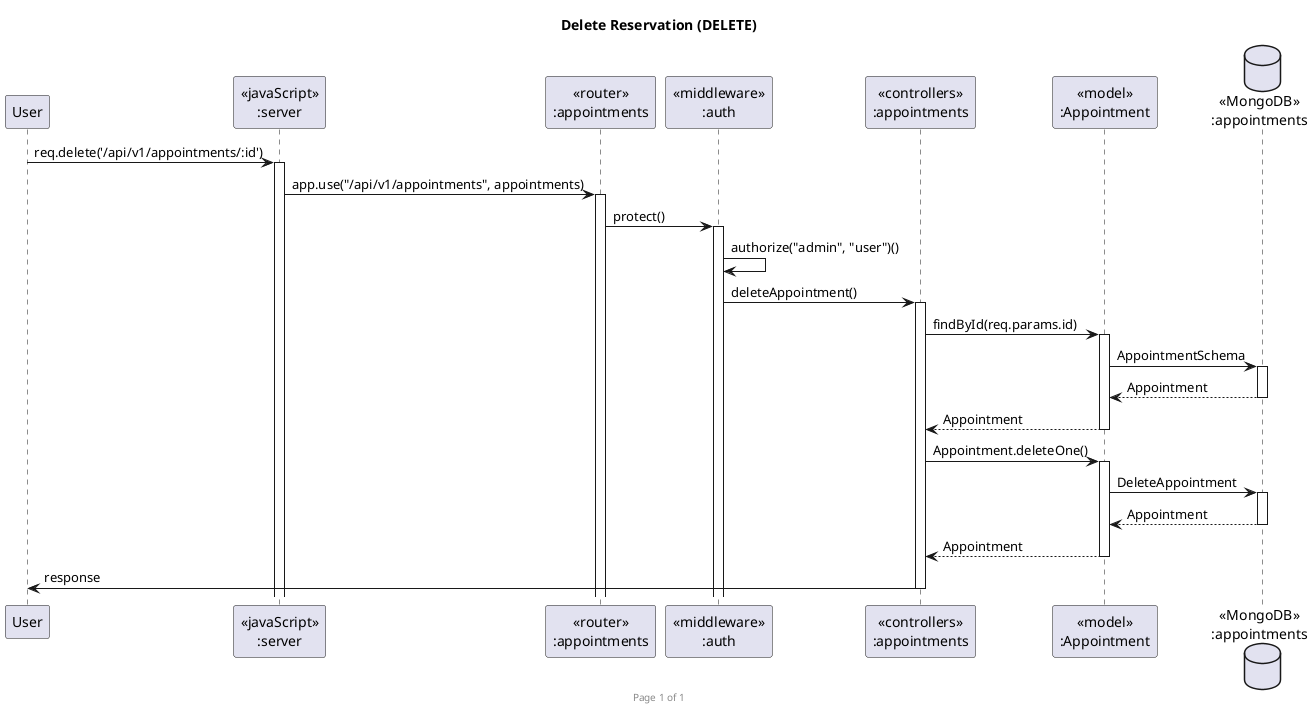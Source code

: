 @startuml Delete Reservation (DELETE)

footer Page %page% of %lastpage%
title "Delete Reservation (DELETE)"

participant "User" as client
participant "<<javaScript>>\n:server" as server
participant "<<router>>\n:appointments" as routerAppointments
participant "<<middleware>>\n:auth" as middlewareAuth
participant "<<controllers>>\n:appointments" as controllerAppointments
participant "<<model>>\n:Appointment" as modelAppointment
database "<<MongoDB>>\n:appointments" as AppointmentDatabase

client->server ++:req.delete('/api/v1/appointments/:id')
server->routerAppointments ++:app.use("/api/v1/appointments", appointments)
routerAppointments -> middlewareAuth ++: protect()
middlewareAuth -> middlewareAuth :authorize("admin", "user")()
middlewareAuth -> controllerAppointments ++:deleteAppointment()
controllerAppointments->modelAppointment ++:findById(req.params.id)
modelAppointment ->AppointmentDatabase ++: AppointmentSchema
AppointmentDatabase --> modelAppointment --: Appointment
controllerAppointments <-- modelAppointment --:Appointment
controllerAppointments -> modelAppointment ++: Appointment.deleteOne()
modelAppointment -> AppointmentDatabase ++: DeleteAppointment
AppointmentDatabase --> modelAppointment --: Appointment
modelAppointment --> controllerAppointments --: Appointment
controllerAppointments->client --:response

@enduml
